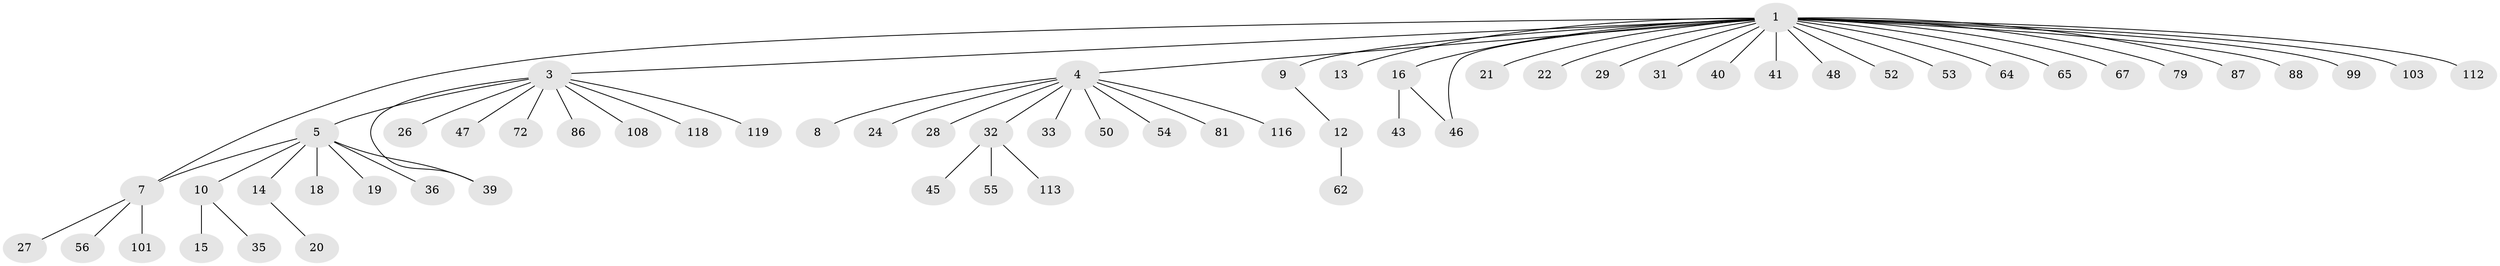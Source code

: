 // original degree distribution, {10: 0.024390243902439025, 17: 0.016260162601626018, 7: 0.024390243902439025, 2: 0.17073170731707318, 3: 0.032520325203252036, 1: 0.6747967479674797, 4: 0.056910569105691054}
// Generated by graph-tools (version 1.1) at 2025/14/03/09/25 04:14:32]
// undirected, 61 vertices, 63 edges
graph export_dot {
graph [start="1"]
  node [color=gray90,style=filled];
  1 [super="+2"];
  3;
  4;
  5 [super="+25+74+77+90+110+98+95+85+89+44+42+17+11+6+37"];
  7 [super="+30+38+104+57"];
  8 [super="+78"];
  9 [super="+23"];
  10 [super="+59+117+75+61"];
  12;
  13 [super="+34+83+121"];
  14;
  15 [super="+114+63+49"];
  16 [super="+58"];
  18;
  19 [super="+51+109"];
  20 [super="+76"];
  21;
  22;
  24;
  26;
  27;
  28;
  29;
  31;
  32;
  33;
  35;
  36;
  39;
  40;
  41;
  43;
  45 [super="+94"];
  46 [super="+60+82+73"];
  47;
  48 [super="+70+71+92"];
  50;
  52;
  53;
  54;
  55;
  56 [super="+96"];
  62;
  64;
  65;
  67;
  72 [super="+100"];
  79;
  81;
  86;
  87;
  88;
  99;
  101 [super="+122"];
  103;
  108;
  112;
  113;
  116;
  118;
  119;
  1 -- 31;
  1 -- 41;
  1 -- 48;
  1 -- 52;
  1 -- 65;
  1 -- 67;
  1 -- 87;
  1 -- 88;
  1 -- 103;
  1 -- 64;
  1 -- 3;
  1 -- 4;
  1 -- 7;
  1 -- 9;
  1 -- 13;
  1 -- 79;
  1 -- 16;
  1 -- 21;
  1 -- 22;
  1 -- 29;
  1 -- 99;
  1 -- 40;
  1 -- 112;
  1 -- 53;
  1 -- 46;
  3 -- 5;
  3 -- 26;
  3 -- 39;
  3 -- 47;
  3 -- 72;
  3 -- 86;
  3 -- 108;
  3 -- 118;
  3 -- 119;
  4 -- 8;
  4 -- 24;
  4 -- 28;
  4 -- 32;
  4 -- 33;
  4 -- 50;
  4 -- 54;
  4 -- 81;
  4 -- 116;
  5 -- 14;
  5 -- 39;
  5 -- 18;
  5 -- 19;
  5 -- 36;
  5 -- 10;
  5 -- 7;
  7 -- 27;
  7 -- 56;
  7 -- 101;
  9 -- 12;
  10 -- 15;
  10 -- 35;
  12 -- 62;
  14 -- 20;
  16 -- 43;
  16 -- 46;
  32 -- 45;
  32 -- 55;
  32 -- 113;
}
